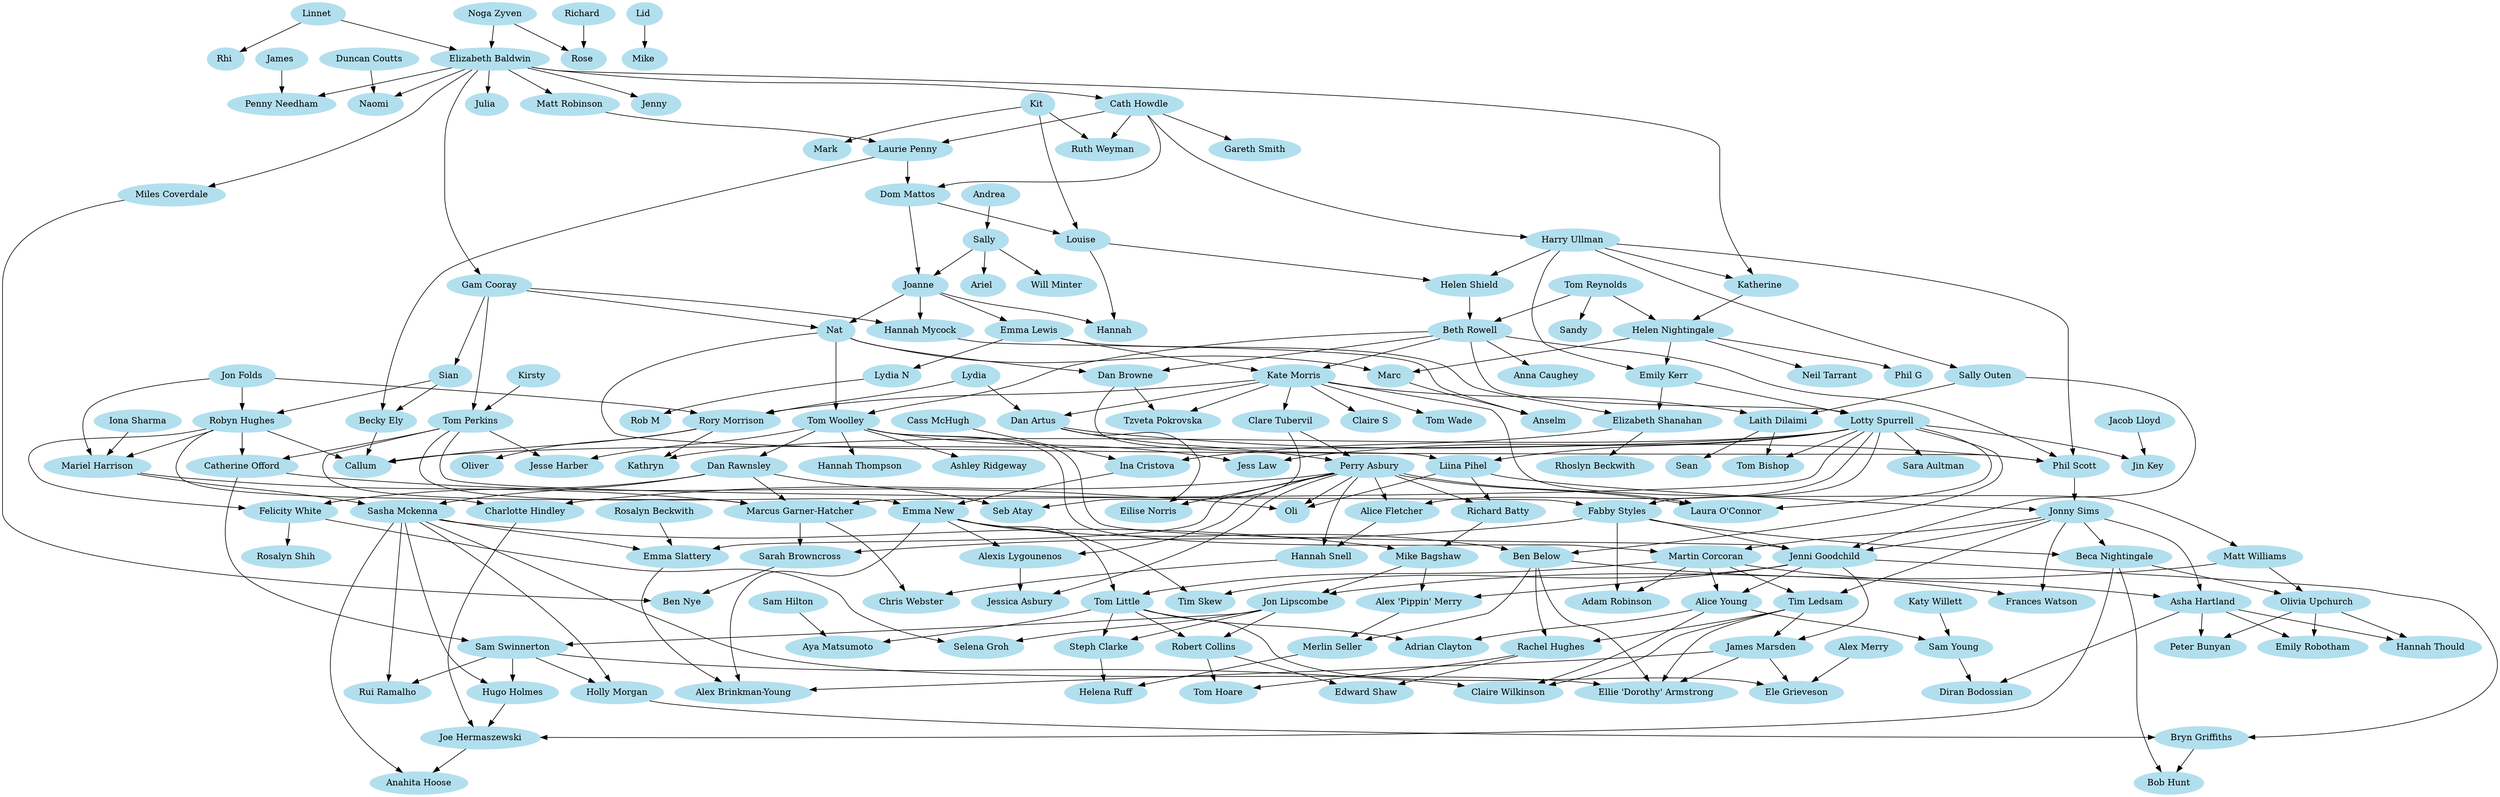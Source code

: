 digraph oules {
    size="1500,750"
    node [color=lightblue2, style=filled]
    {
        "Emma New";
        "Lotty Spurrell";
    } -> "Ben Below";
    {
        "Tom Perkins";
        "Ina Cristova";
    } -> "Emma New";
    {
        "Emily Kerr";
        "Beth Rowell";
    } -> "Lotty Spurrell";
    {
        "Helen Nightingale";
        "Harry Ullman";
    } -> "Emily Kerr";
    {
        "Tom Reynolds";
        "Helen Shield";
    } -> "Beth Rowell";
    {
        "Tom Reynolds";
        "Katherine ";
    } -> "Helen Nightingale";
    {
        "Cath Howdle";
    } -> "Harry Ullman";
    {
        "Tom Reynolds";
    } -> "Sandy ";
    {
        "Laith Dilaimi";
        "Lotty Spurrell";
    } -> "Tom Bishop";
    {
        "Perry Asbury";
        "Lotty Spurrell";
    } -> "Laura O'Connor";
    {
        "Perry Asbury";
        "Lotty Spurrell";
    } -> "Alice Fletcher";
    {
        "Dan Rawnsley";
        "Lotty Spurrell";
        "Tom Perkins";
        "Mariel Harrison";
    } -> "Marcus Garner-Hatcher";
    {
        "Tom Perkins";
        "Lotty Spurrell";
    } -> "Fabby Styles";
    {
        "Dan Browne";
        "Lotty Spurrell";
    } -> "Liina Pihel";
    {
        "Jacob Lloyd";
        "Lotty Spurrell";
    } -> "Jin Key";
    {
        "Rory Morrison";
        "Lotty Spurrell";
        "Robyn Hughes";
        "Becky Ely";
    } -> "Callum ";
    {
        "Rory Morrison";
        "Lotty Spurrell";
    } -> "Kathryn ";
    {
        "Tom Woolley";
    } -> "Dan Rawnsley";
    {
        "Ben Below";
        "Jonny Sims";
    } -> "Frances Watson";
    {
        "Phil Scott";
        "Liina Pihel";
    } -> "Jonny Sims";
    {
        "Kate Morris";
        "Sally Outen";
    } -> "Laith Dilaimi";
    {
        "Dan Artus";
        "Clare Tubervil";
    } -> "Perry Asbury";
    {
        "Lydia ";
        "Kate Morris";
    } -> "Dan Artus";
    {
        "Kate Morris";
    } -> "Clare Tubervil";
    {
        "Beth Rowell";
        "Emma Lewis";
    } -> "Kate Morris";
    {
        "Dan Artus";
        "Harry Ullman";
        "Nat ";
        "Beth Rowell";
    } -> "Phil Scott";
    {
        "Robyn Hughes";
        "Jon Folds";
        "Iona Sharma";
    } -> "Mariel Harrison";
    {
        "Gam Cooray";
        "Kirsty ";
    } -> "Tom Perkins";
    {
        "Beth Rowell";
        "Nat ";
    } -> "Dan Browne";
    {
        "Jon Folds";
        "Kate Morris";
        "Lydia ";
    } -> "Rory Morrison";
    {
        "Jon Folds";
        "Sian ";
    } -> "Robyn Hughes";
    {
        "Cass McHugh";
        "Elizabeth Shanahan";
    } -> "Ina Cristova";
    {
        "Joanne ";
    } -> "Emma Lewis";
    {
        "Perry Asbury";
        "Dan Artus";
    } -> "Eilise Norris";
    {
        "Perry Asbury";
    } -> "Laura O'Connor";
    {
        "Perry Asbury";
        "Alice Fletcher";
    } -> "Hannah Snell";
    {
        "Perry Asbury";
        "Catherine Offord";
        "Liina Pihel";
    } -> "Oli ";
    {
        "Tom Perkins";
        "Robyn Hughes";
    } -> "Catherine Offord";
    {
        "Perry Asbury";
        "Liina Pihel";
    } -> "Richard Batty";
    {
        "Richard Batty";
        "Sasha Mckenna";
    } -> "Mike Bagshaw";
    {
        "Dan Rawnsley";
        "Mariel Harrison";
    } -> "Sasha Mckenna";
    {
        "Perry Asbury";
        "Robyn Hughes";
    } -> "Charlotte Hindley";
    {
        "Perry Asbury";
        "Emma New";
    } -> "Alexis Lygounenos";
    {
        "Perry Asbury";
        "Alexis Lygounenos";
    } -> "Jessica Asbury";
    {
        "Sam Swinnerton";
        "Sasha Mckenna";
    } -> "Rui Ramalho";
    {
        "Sam Swinnerton";
        "Sasha Mckenna";
    } -> "Hugo Holmes";
    {
        "Elizabeth Shanahan";
    } -> "Rhoslyn Beckwith";
    {
        "Emily Kerr";
        "Emma Lewis";
    } -> "Elizabeth Shanahan";
    {
        "Tom Perkins";
        "Tom Woolley";
    } -> "Jesse Harber";
    {
        "Beth Rowell";
        "Nat ";
    } -> "Tom Woolley";
    {
        "Elizabeth Baldwin";
    } -> "Gam Cooray";
    {
        "Linnet ";
        "Noga Zyven";
    } -> "Elizabeth Baldwin";
    {
        "Gam Cooray";
        "Joanne ";
    } -> "Nat ";
    {
        "Dom Mattos";
        "Sally ";
    } -> "Joanne ";
    {
        "Gam Cooray";
    } -> "Sian ";
    {
        "Gam Cooray";
        "Joanne ";
    } -> "Hannah Mycock";
    {
        "Sian ";
        "Laurie Penny";
    } -> "Becky Ely";
    {
        "Matt Robinson";
        "Cath Howdle";
    } -> "Laurie Penny";
    {
        "Elizabeth Baldwin";
    } -> "Julia ";
    {
        "Elizabeth Baldwin";
        "Harry Ullman";
    } -> "Katherine ";
    {
        "Elizabeth Baldwin";
    } -> "Miles Coverdale";
    {
        "James ";
        "Elizabeth Baldwin";
    } -> "Penny Needham";
    {
        "Elizabeth Baldwin";
    } -> "Matt Robinson";
    {
        "Elizabeth Baldwin";
    } -> "Jenny ";
    {
        "Elizabeth Baldwin";
    } -> "Cath Howdle";
    {
        "Cath Howdle";
    } -> "Gareth Smith";
    {
        "Cath Howdle";
        "Kit ";
    } -> "Ruth Weyman";
    {
        "Duncan Coutts";
        "Elizabeth Baldwin";
    } -> "Naomi ";
    {
        "Linnet ";
    } -> "Rhi ";
    {
        "Richard ";
        "Noga Zyven";
    } -> "Rose ";
    {
        "Lid ";
    } -> "Mike ";
    {
        "Laurie Penny";
        "Cath Howdle";
    } -> "Dom Mattos";
    {
        "Andrea ";
    } -> "Sally ";
    {
        "Dom Mattos";
        "Kit ";
    } -> "Louise ";
    {
        "Louise ";
        "Harry Ullman";
    } -> "Helen Shield";
    {
        "Kit ";
    } -> "Mark ";
    {
        "Sally ";
    } -> "Will Minter";
    {
        "Sally ";
    } -> "Ariel ";
    {
        "Harry Ullman";
    } -> "Sally Outen";
    {
        "Helen Nightingale";
    } -> "Phil G";
    {
        "Louise ";
        "Joanne ";
    } -> "Hannah ";
    {
        "Tom Woolley";
    } -> "Ashley Ridgeway";
    {
        "Beth Rowell";
    } -> "Anna Caughey";
    {
        "Kate Morris";
    } -> "Claire S";
    {
        "Tom Woolley";
        "Jonny Sims";
    } -> "Martin Corcoran";
    {
        "Dan Browne";
        "Kate Morris";
    } -> "Tzveta Pokrovska";
    {
        "Kate Morris";
    } -> "Matt Williams";
    {
        "Kate Morris";
    } -> "Tom Wade";
    {
        "Helen Nightingale";
        "Nat ";
    } -> "Marc ";
    {
        "Marc ";
        "Hannah Mycock";
    } -> "Anselm ";
    {
        "Jonny Sims";
        "Fabby Styles";
        "Tom Woolley";
        "Sally Outen";
    } -> "Jenni Goodchild";
    {
        "Rory Morrison";
    } -> "Oliver ";
    {
        "Dan Rawnsley";
        "Clare Tubervil";
    } -> "Seb Atay";
    {
        "Sam Swinnerton";
        "Sasha Mckenna";
    } -> "Holly Morgan";
    {
        "Helen Nightingale";
    } -> "Neil Tarrant";
    {
        "Laith Dilaimi";
    } -> "Sean ";
    {
        "Tom Woolley";
        "Lotty Spurrell";
    } -> "Jess Law";
    {
        "Tom Woolley";
    } -> "Hannah Thompson";
    {
        "Emma Lewis";
    } -> "Lydia N";
    {
        "Lydia N";
    } -> "Rob M";
    {
        "Mike Bagshaw";
        "Matt Williams";
    } -> "Jon Lipscombe";
    {
        "Marcus Garner-Hatcher";
        "Fabby Styles";
    } -> "Sarah Browncross";
    {
        "Miles Coverdale";
        "Sarah Browncross";
    } -> "Ben Nye";
    {
        "Lotty Spurrell";
    } -> "Sara Aultman";
    {
        "Jonny Sims";
        "Fabby Styles";
    } -> "Beca Nightingale";
    {
        "Jonny Sims";
        "Martin Corcoran";
    } -> "Asha Hartland";
    {
        "Asha Hartland";
        "Olivia Upchurch";
    } -> "Emily Robotham";
    {
        "Jon Lipscombe";
        "Catherine Offord";
    } -> "Sam Swinnerton";
    {
        "Holly Morgan";
        "Jenni Goodchild";
    } -> "Bryn Griffiths";
    {
        "Asha Hartland";
        "Olivia Upchurch";
    } -> "Hannah Thould";
    {
        "Matt Williams";
        "Beca Nightingale";
    } -> "Olivia Upchurch";
    {
        "Dan Rawnsley";
        "Robyn Hughes";
    } -> "Felicity White";
    {
        "Jon Lipscombe";
        "Felicity White";
    } -> "Selena Groh";
    {
        "Felicity White";
    } -> "Rosalyn Shih";
    {
        "Martin Corcoran";
        "Fabby Styles";
    } -> "Adam Robinson";
    {
        "Sam Swinnerton";
        "Alice Young";
        "Tim Ledsam";
    } -> "Claire Wilkinson";
    {
        "Martin Corcoran";
        "Jenni Goodchild";
    } -> "Alice Young";
    {
        "Jonny Sims";
        "Martin Corcoran";
    } -> "Tim Ledsam";
    {
        "Alice Young";
        "Katy Willett";
    } -> "Sam Young";
    {
        "Martin Corcoran";
        "Emma New";
    } -> "Tom Little";
    {
        "Tom Little";
        "Sam Hilton";
    } -> "Aya Matsumoto";
    {
        "Ben Below";
        "Tim Ledsam";
    } -> "Rachel Hughes";
    {
        "Asha Hartland";
        "Olivia Upchurch";
    } -> "Peter Bunyan";
    {
        "Tom Little";
        "Alice Young";
    } -> "Adrian Clayton";
    {
        "Tom Little";
        "Jon Lipscombe";
    } -> "Steph Clarke";
    {
        "Ben Below";
        "Sasha Mckenna";
        "Tim Ledsam";
        "James Marsden";
    } -> "Ellie 'Dorothy' Armstrong";
    {
        "Bryn Griffiths";
        "Beca Nightingale";
    } -> "Bob Hunt";
    {
        "Ben Below";
        "Alex 'Pippin' Merry";
    } -> "Merlin Seller";
    {
        "Mike Bagshaw";
        "Jenni Goodchild";
    } -> "Alex 'Pippin' Merry";
    {
        "Robert Collins";
        "Rachel Hughes";
    } -> "Edward Shaw";
    {
        "Merlin Seller";
        "Steph Clarke";
    } -> "Helena Ruff";
    {
        "Tom Little";
        "Jon Lipscombe";
    } -> "Robert Collins";
    {
        "Beca Nightingale";
        "Charlotte Hindley";
        "Hugo Holmes";
    } -> "Joe Hermaszewski";
    {
        "Joe Hermaszewski";
        "Sasha Mckenna";
    } -> "Anahita Hoose";
    {
        "Rosalyn Beckwith";
        "Sasha Mckenna";
        "Perry Asbury";
    } -> "Emma Slattery";
    {
        "Emma Slattery";
        "Emma New";
        "James Marsden";
    } -> "Alex Brinkman-Young";
    {
        "Asha Hartland";
        "Sam Young";
    } -> "Diran Bodossian";
    {
        "Jenni Goodchild";
        "Emma New";
    } -> "Tim Skew";
    {
        "Robert Collins";
        "Rachel Hughes";
    } -> "Tom Hoare";
    {
        "Marcus Garner-Hatcher";
        "Hannah Snell";
    } -> "Chris Webster";
    {
        "Tim Ledsam";
        "Jenni Goodchild";
    } -> "James Marsden";
    {
        "James Marsden";
        "Alex Merry";
        "Tom Little";
    } -> "Ele Grieveson";
}
